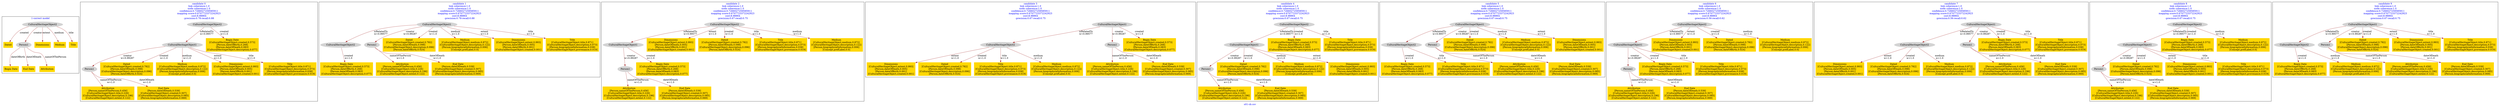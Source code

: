digraph n0 {
fontcolor="blue"
remincross="true"
label="s01-cb.csv"
subgraph cluster_0 {
label="1-correct model"
n2[style="filled",color="white",fillcolor="lightgray",label="CulturalHeritageObject2"];
n3[shape="plaintext",style="filled",fillcolor="gold",label="Dated"];
n4[style="filled",color="white",fillcolor="lightgray",label="Person1"];
n5[shape="plaintext",style="filled",fillcolor="gold",label="Dimensions"];
n6[shape="plaintext",style="filled",fillcolor="gold",label="Medium"];
n7[shape="plaintext",style="filled",fillcolor="gold",label="Title"];
n8[shape="plaintext",style="filled",fillcolor="gold",label="Begin Date"];
n9[shape="plaintext",style="filled",fillcolor="gold",label="End Date"];
n10[shape="plaintext",style="filled",fillcolor="gold",label="Attribution"];
}
subgraph cluster_1 {
label="candidate 0\nlink coherence:1.0\nnode coherence:1.0\nconfidence:0.7266027259585911\nmapping score:0.6707723372242923\ncost:8.98864\n-precision:0.78-recall:0.88"
n12[style="filled",color="white",fillcolor="lightgray",label="CulturalHeritageObject1"];
n13[style="filled",color="white",fillcolor="lightgray",label="Person1"];
n14[style="filled",color="white",fillcolor="lightgray",label="CulturalHeritageObject2"];
n15[shape="plaintext",style="filled",fillcolor="gold",label="Begin Date\n[CulturalHeritageObject,created,0.573]\n[Person,dateOfBirth,0.268]\n[Person,dateOfDeath,0.083]\n[CulturalHeritageObject,description,0.077]"];
n16[shape="plaintext",style="filled",fillcolor="gold",label="Dated\n[CulturalHeritageObject,created,0.782]\n[Person,dateOfDeath,0.098]\n[CulturalHeritageObject,description,0.096]\n[Person,dateOfBirth,0.024]"];
n17[shape="plaintext",style="filled",fillcolor="gold",label="Medium\n[CulturalHeritageObject,medium,0.872]\n[CulturalHeritageObject,description,0.122]\n[Person,biographicalInformation,0.006]\n[Concept,prefLabel,0.0]"];
n18[shape="plaintext",style="filled",fillcolor="gold",label="Attribution\n[Person,nameOfThePerson,0.456]\n[CulturalHeritageObject,title,0.226]\n[CulturalHeritageObject,description,0.196]\n[CulturalHeritageObject,extent,0.122]"];
n19[shape="plaintext",style="filled",fillcolor="gold",label="End Date\n[Person,dateOfDeath,0.539]\n[CulturalHeritageObject,created,0.307]\n[CulturalHeritageObject,description,0.085]\n[Person,biographicalInformation,0.069]"];
n20[shape="plaintext",style="filled",fillcolor="gold",label="Dimensions\n[CulturalHeritageObject,extent,0.993]\n[Person,dateOfDeath,0.005]\n[Person,dateOfBirth,0.001]\n[CulturalHeritageObject,created,0.001]"];
n21[shape="plaintext",style="filled",fillcolor="gold",label="Title\n[CulturalHeritageObject,title,0.871]\n[CulturalHeritageObject,description,0.073]\n[Person,biographicalInformation,0.038]\n[CulturalHeritageObject,provenance,0.019]"];
}
subgraph cluster_2 {
label="candidate 1\nlink coherence:1.0\nnode coherence:1.0\nconfidence:0.7266027259585911\nmapping score:0.6707723372242923\ncost:8.98864\n-precision:0.78-recall:0.88"
n23[style="filled",color="white",fillcolor="lightgray",label="CulturalHeritageObject1"];
n24[style="filled",color="white",fillcolor="lightgray",label="CulturalHeritageObject2"];
n25[style="filled",color="white",fillcolor="lightgray",label="Person1"];
n26[shape="plaintext",style="filled",fillcolor="gold",label="Begin Date\n[CulturalHeritageObject,created,0.573]\n[Person,dateOfBirth,0.268]\n[Person,dateOfDeath,0.083]\n[CulturalHeritageObject,description,0.077]"];
n27[shape="plaintext",style="filled",fillcolor="gold",label="Dated\n[CulturalHeritageObject,created,0.782]\n[Person,dateOfDeath,0.098]\n[CulturalHeritageObject,description,0.096]\n[Person,dateOfBirth,0.024]"];
n28[shape="plaintext",style="filled",fillcolor="gold",label="Medium\n[CulturalHeritageObject,medium,0.872]\n[CulturalHeritageObject,description,0.122]\n[Person,biographicalInformation,0.006]\n[Concept,prefLabel,0.0]"];
n29[shape="plaintext",style="filled",fillcolor="gold",label="Attribution\n[Person,nameOfThePerson,0.456]\n[CulturalHeritageObject,title,0.226]\n[CulturalHeritageObject,description,0.196]\n[CulturalHeritageObject,extent,0.122]"];
n30[shape="plaintext",style="filled",fillcolor="gold",label="End Date\n[Person,dateOfDeath,0.539]\n[CulturalHeritageObject,created,0.307]\n[CulturalHeritageObject,description,0.085]\n[Person,biographicalInformation,0.069]"];
n31[shape="plaintext",style="filled",fillcolor="gold",label="Dimensions\n[CulturalHeritageObject,extent,0.993]\n[Person,dateOfDeath,0.005]\n[Person,dateOfBirth,0.001]\n[CulturalHeritageObject,created,0.001]"];
n32[shape="plaintext",style="filled",fillcolor="gold",label="Title\n[CulturalHeritageObject,title,0.871]\n[CulturalHeritageObject,description,0.073]\n[Person,biographicalInformation,0.038]\n[CulturalHeritageObject,provenance,0.019]"];
}
subgraph cluster_3 {
label="candidate 2\nlink coherence:1.0\nnode coherence:1.0\nconfidence:0.7266027259585911\nmapping score:0.6707723372242923\ncost:8.98864\n-precision:0.67-recall:0.75"
n34[style="filled",color="white",fillcolor="lightgray",label="CulturalHeritageObject1"];
n35[style="filled",color="white",fillcolor="lightgray",label="Person1"];
n36[style="filled",color="white",fillcolor="lightgray",label="CulturalHeritageObject2"];
n37[shape="plaintext",style="filled",fillcolor="gold",label="Dimensions\n[CulturalHeritageObject,extent,0.993]\n[Person,dateOfDeath,0.005]\n[Person,dateOfBirth,0.001]\n[CulturalHeritageObject,created,0.001]"];
n38[shape="plaintext",style="filled",fillcolor="gold",label="Begin Date\n[CulturalHeritageObject,created,0.573]\n[Person,dateOfBirth,0.268]\n[Person,dateOfDeath,0.083]\n[CulturalHeritageObject,description,0.077]"];
n39[shape="plaintext",style="filled",fillcolor="gold",label="Dated\n[CulturalHeritageObject,created,0.782]\n[Person,dateOfDeath,0.098]\n[CulturalHeritageObject,description,0.096]\n[Person,dateOfBirth,0.024]"];
n40[shape="plaintext",style="filled",fillcolor="gold",label="Title\n[CulturalHeritageObject,title,0.871]\n[CulturalHeritageObject,description,0.073]\n[Person,biographicalInformation,0.038]\n[CulturalHeritageObject,provenance,0.019]"];
n41[shape="plaintext",style="filled",fillcolor="gold",label="Attribution\n[Person,nameOfThePerson,0.456]\n[CulturalHeritageObject,title,0.226]\n[CulturalHeritageObject,description,0.196]\n[CulturalHeritageObject,extent,0.122]"];
n42[shape="plaintext",style="filled",fillcolor="gold",label="End Date\n[Person,dateOfDeath,0.539]\n[CulturalHeritageObject,created,0.307]\n[CulturalHeritageObject,description,0.085]\n[Person,biographicalInformation,0.069]"];
n43[shape="plaintext",style="filled",fillcolor="gold",label="Medium\n[CulturalHeritageObject,medium,0.872]\n[CulturalHeritageObject,description,0.122]\n[Person,biographicalInformation,0.006]\n[Concept,prefLabel,0.0]"];
}
subgraph cluster_4 {
label="candidate 3\nlink coherence:1.0\nnode coherence:1.0\nconfidence:0.7266027259585911\nmapping score:0.6707723372242923\ncost:8.98864\n-precision:0.67-recall:0.75"
n45[style="filled",color="white",fillcolor="lightgray",label="CulturalHeritageObject1"];
n46[style="filled",color="white",fillcolor="lightgray",label="CulturalHeritageObject2"];
n47[style="filled",color="white",fillcolor="lightgray",label="Person1"];
n48[shape="plaintext",style="filled",fillcolor="gold",label="Dimensions\n[CulturalHeritageObject,extent,0.993]\n[Person,dateOfDeath,0.005]\n[Person,dateOfBirth,0.001]\n[CulturalHeritageObject,created,0.001]"];
n49[shape="plaintext",style="filled",fillcolor="gold",label="Begin Date\n[CulturalHeritageObject,created,0.573]\n[Person,dateOfBirth,0.268]\n[Person,dateOfDeath,0.083]\n[CulturalHeritageObject,description,0.077]"];
n50[shape="plaintext",style="filled",fillcolor="gold",label="Dated\n[CulturalHeritageObject,created,0.782]\n[Person,dateOfDeath,0.098]\n[CulturalHeritageObject,description,0.096]\n[Person,dateOfBirth,0.024]"];
n51[shape="plaintext",style="filled",fillcolor="gold",label="Title\n[CulturalHeritageObject,title,0.871]\n[CulturalHeritageObject,description,0.073]\n[Person,biographicalInformation,0.038]\n[CulturalHeritageObject,provenance,0.019]"];
n52[shape="plaintext",style="filled",fillcolor="gold",label="Attribution\n[Person,nameOfThePerson,0.456]\n[CulturalHeritageObject,title,0.226]\n[CulturalHeritageObject,description,0.196]\n[CulturalHeritageObject,extent,0.122]"];
n53[shape="plaintext",style="filled",fillcolor="gold",label="End Date\n[Person,dateOfDeath,0.539]\n[CulturalHeritageObject,created,0.307]\n[CulturalHeritageObject,description,0.085]\n[Person,biographicalInformation,0.069]"];
n54[shape="plaintext",style="filled",fillcolor="gold",label="Medium\n[CulturalHeritageObject,medium,0.872]\n[CulturalHeritageObject,description,0.122]\n[Person,biographicalInformation,0.006]\n[Concept,prefLabel,0.0]"];
}
subgraph cluster_5 {
label="candidate 4\nlink coherence:1.0\nnode coherence:1.0\nconfidence:0.7266027259585911\nmapping score:0.6707723372242923\ncost:8.98864\n-precision:0.67-recall:0.75"
n56[style="filled",color="white",fillcolor="lightgray",label="CulturalHeritageObject1"];
n57[style="filled",color="white",fillcolor="lightgray",label="Person1"];
n58[style="filled",color="white",fillcolor="lightgray",label="CulturalHeritageObject2"];
n59[shape="plaintext",style="filled",fillcolor="gold",label="Begin Date\n[CulturalHeritageObject,created,0.573]\n[Person,dateOfBirth,0.268]\n[Person,dateOfDeath,0.083]\n[CulturalHeritageObject,description,0.077]"];
n60[shape="plaintext",style="filled",fillcolor="gold",label="Dated\n[CulturalHeritageObject,created,0.782]\n[Person,dateOfDeath,0.098]\n[CulturalHeritageObject,description,0.096]\n[Person,dateOfBirth,0.024]"];
n61[shape="plaintext",style="filled",fillcolor="gold",label="Title\n[CulturalHeritageObject,title,0.871]\n[CulturalHeritageObject,description,0.073]\n[Person,biographicalInformation,0.038]\n[CulturalHeritageObject,provenance,0.019]"];
n62[shape="plaintext",style="filled",fillcolor="gold",label="Medium\n[CulturalHeritageObject,medium,0.872]\n[CulturalHeritageObject,description,0.122]\n[Person,biographicalInformation,0.006]\n[Concept,prefLabel,0.0]"];
n63[shape="plaintext",style="filled",fillcolor="gold",label="Attribution\n[Person,nameOfThePerson,0.456]\n[CulturalHeritageObject,title,0.226]\n[CulturalHeritageObject,description,0.196]\n[CulturalHeritageObject,extent,0.122]"];
n64[shape="plaintext",style="filled",fillcolor="gold",label="End Date\n[Person,dateOfDeath,0.539]\n[CulturalHeritageObject,created,0.307]\n[CulturalHeritageObject,description,0.085]\n[Person,biographicalInformation,0.069]"];
n65[shape="plaintext",style="filled",fillcolor="gold",label="Dimensions\n[CulturalHeritageObject,extent,0.993]\n[Person,dateOfDeath,0.005]\n[Person,dateOfBirth,0.001]\n[CulturalHeritageObject,created,0.001]"];
}
subgraph cluster_6 {
label="candidate 5\nlink coherence:1.0\nnode coherence:1.0\nconfidence:0.7266027259585911\nmapping score:0.6707723372242923\ncost:8.98864\n-precision:0.67-recall:0.75"
n67[style="filled",color="white",fillcolor="lightgray",label="CulturalHeritageObject1"];
n68[style="filled",color="white",fillcolor="lightgray",label="CulturalHeritageObject2"];
n69[style="filled",color="white",fillcolor="lightgray",label="Person1"];
n70[shape="plaintext",style="filled",fillcolor="gold",label="Begin Date\n[CulturalHeritageObject,created,0.573]\n[Person,dateOfBirth,0.268]\n[Person,dateOfDeath,0.083]\n[CulturalHeritageObject,description,0.077]"];
n71[shape="plaintext",style="filled",fillcolor="gold",label="Dated\n[CulturalHeritageObject,created,0.782]\n[Person,dateOfDeath,0.098]\n[CulturalHeritageObject,description,0.096]\n[Person,dateOfBirth,0.024]"];
n72[shape="plaintext",style="filled",fillcolor="gold",label="Title\n[CulturalHeritageObject,title,0.871]\n[CulturalHeritageObject,description,0.073]\n[Person,biographicalInformation,0.038]\n[CulturalHeritageObject,provenance,0.019]"];
n73[shape="plaintext",style="filled",fillcolor="gold",label="Medium\n[CulturalHeritageObject,medium,0.872]\n[CulturalHeritageObject,description,0.122]\n[Person,biographicalInformation,0.006]\n[Concept,prefLabel,0.0]"];
n74[shape="plaintext",style="filled",fillcolor="gold",label="Attribution\n[Person,nameOfThePerson,0.456]\n[CulturalHeritageObject,title,0.226]\n[CulturalHeritageObject,description,0.196]\n[CulturalHeritageObject,extent,0.122]"];
n75[shape="plaintext",style="filled",fillcolor="gold",label="End Date\n[Person,dateOfDeath,0.539]\n[CulturalHeritageObject,created,0.307]\n[CulturalHeritageObject,description,0.085]\n[Person,biographicalInformation,0.069]"];
n76[shape="plaintext",style="filled",fillcolor="gold",label="Dimensions\n[CulturalHeritageObject,extent,0.993]\n[Person,dateOfDeath,0.005]\n[Person,dateOfBirth,0.001]\n[CulturalHeritageObject,created,0.001]"];
}
subgraph cluster_7 {
label="candidate 6\nlink coherence:1.0\nnode coherence:1.0\nconfidence:0.7266027259585911\nmapping score:0.6707723372242923\ncost:8.98864\n-precision:0.56-recall:0.62"
n78[style="filled",color="white",fillcolor="lightgray",label="CulturalHeritageObject1"];
n79[style="filled",color="white",fillcolor="lightgray",label="Person1"];
n80[style="filled",color="white",fillcolor="lightgray",label="CulturalHeritageObject2"];
n81[shape="plaintext",style="filled",fillcolor="gold",label="Dimensions\n[CulturalHeritageObject,extent,0.993]\n[Person,dateOfDeath,0.005]\n[Person,dateOfBirth,0.001]\n[CulturalHeritageObject,created,0.001]"];
n82[shape="plaintext",style="filled",fillcolor="gold",label="Begin Date\n[CulturalHeritageObject,created,0.573]\n[Person,dateOfBirth,0.268]\n[Person,dateOfDeath,0.083]\n[CulturalHeritageObject,description,0.077]"];
n83[shape="plaintext",style="filled",fillcolor="gold",label="Dated\n[CulturalHeritageObject,created,0.782]\n[Person,dateOfDeath,0.098]\n[CulturalHeritageObject,description,0.096]\n[Person,dateOfBirth,0.024]"];
n84[shape="plaintext",style="filled",fillcolor="gold",label="Attribution\n[Person,nameOfThePerson,0.456]\n[CulturalHeritageObject,title,0.226]\n[CulturalHeritageObject,description,0.196]\n[CulturalHeritageObject,extent,0.122]"];
n85[shape="plaintext",style="filled",fillcolor="gold",label="End Date\n[Person,dateOfDeath,0.539]\n[CulturalHeritageObject,created,0.307]\n[CulturalHeritageObject,description,0.085]\n[Person,biographicalInformation,0.069]"];
n86[shape="plaintext",style="filled",fillcolor="gold",label="Medium\n[CulturalHeritageObject,medium,0.872]\n[CulturalHeritageObject,description,0.122]\n[Person,biographicalInformation,0.006]\n[Concept,prefLabel,0.0]"];
n87[shape="plaintext",style="filled",fillcolor="gold",label="Title\n[CulturalHeritageObject,title,0.871]\n[CulturalHeritageObject,description,0.073]\n[Person,biographicalInformation,0.038]\n[CulturalHeritageObject,provenance,0.019]"];
}
subgraph cluster_8 {
label="candidate 7\nlink coherence:1.0\nnode coherence:1.0\nconfidence:0.7266027259585911\nmapping score:0.6707723372242923\ncost:8.98864\n-precision:0.56-recall:0.62"
n89[style="filled",color="white",fillcolor="lightgray",label="CulturalHeritageObject1"];
n90[style="filled",color="white",fillcolor="lightgray",label="CulturalHeritageObject2"];
n91[style="filled",color="white",fillcolor="lightgray",label="Person1"];
n92[shape="plaintext",style="filled",fillcolor="gold",label="Dimensions\n[CulturalHeritageObject,extent,0.993]\n[Person,dateOfDeath,0.005]\n[Person,dateOfBirth,0.001]\n[CulturalHeritageObject,created,0.001]"];
n93[shape="plaintext",style="filled",fillcolor="gold",label="Begin Date\n[CulturalHeritageObject,created,0.573]\n[Person,dateOfBirth,0.268]\n[Person,dateOfDeath,0.083]\n[CulturalHeritageObject,description,0.077]"];
n94[shape="plaintext",style="filled",fillcolor="gold",label="Dated\n[CulturalHeritageObject,created,0.782]\n[Person,dateOfDeath,0.098]\n[CulturalHeritageObject,description,0.096]\n[Person,dateOfBirth,0.024]"];
n95[shape="plaintext",style="filled",fillcolor="gold",label="Attribution\n[Person,nameOfThePerson,0.456]\n[CulturalHeritageObject,title,0.226]\n[CulturalHeritageObject,description,0.196]\n[CulturalHeritageObject,extent,0.122]"];
n96[shape="plaintext",style="filled",fillcolor="gold",label="End Date\n[Person,dateOfDeath,0.539]\n[CulturalHeritageObject,created,0.307]\n[CulturalHeritageObject,description,0.085]\n[Person,biographicalInformation,0.069]"];
n97[shape="plaintext",style="filled",fillcolor="gold",label="Medium\n[CulturalHeritageObject,medium,0.872]\n[CulturalHeritageObject,description,0.122]\n[Person,biographicalInformation,0.006]\n[Concept,prefLabel,0.0]"];
n98[shape="plaintext",style="filled",fillcolor="gold",label="Title\n[CulturalHeritageObject,title,0.871]\n[CulturalHeritageObject,description,0.073]\n[Person,biographicalInformation,0.038]\n[CulturalHeritageObject,provenance,0.019]"];
}
subgraph cluster_9 {
label="candidate 8\nlink coherence:1.0\nnode coherence:1.0\nconfidence:0.7266027259585911\nmapping score:0.6707723372242923\ncost:8.98864\n-precision:0.67-recall:0.75"
n100[style="filled",color="white",fillcolor="lightgray",label="CulturalHeritageObject1"];
n101[style="filled",color="white",fillcolor="lightgray",label="Person1"];
n102[style="filled",color="white",fillcolor="lightgray",label="CulturalHeritageObject2"];
n103[shape="plaintext",style="filled",fillcolor="gold",label="Begin Date\n[CulturalHeritageObject,created,0.573]\n[Person,dateOfBirth,0.268]\n[Person,dateOfDeath,0.083]\n[CulturalHeritageObject,description,0.077]"];
n104[shape="plaintext",style="filled",fillcolor="gold",label="Dated\n[CulturalHeritageObject,created,0.782]\n[Person,dateOfDeath,0.098]\n[CulturalHeritageObject,description,0.096]\n[Person,dateOfBirth,0.024]"];
n105[shape="plaintext",style="filled",fillcolor="gold",label="Attribution\n[Person,nameOfThePerson,0.456]\n[CulturalHeritageObject,title,0.226]\n[CulturalHeritageObject,description,0.196]\n[CulturalHeritageObject,extent,0.122]"];
n106[shape="plaintext",style="filled",fillcolor="gold",label="End Date\n[Person,dateOfDeath,0.539]\n[CulturalHeritageObject,created,0.307]\n[CulturalHeritageObject,description,0.085]\n[Person,biographicalInformation,0.069]"];
n107[shape="plaintext",style="filled",fillcolor="gold",label="Medium\n[CulturalHeritageObject,medium,0.872]\n[CulturalHeritageObject,description,0.122]\n[Person,biographicalInformation,0.006]\n[Concept,prefLabel,0.0]"];
n108[shape="plaintext",style="filled",fillcolor="gold",label="Dimensions\n[CulturalHeritageObject,extent,0.993]\n[Person,dateOfDeath,0.005]\n[Person,dateOfBirth,0.001]\n[CulturalHeritageObject,created,0.001]"];
n109[shape="plaintext",style="filled",fillcolor="gold",label="Title\n[CulturalHeritageObject,title,0.871]\n[CulturalHeritageObject,description,0.073]\n[Person,biographicalInformation,0.038]\n[CulturalHeritageObject,provenance,0.019]"];
}
subgraph cluster_10 {
label="candidate 9\nlink coherence:1.0\nnode coherence:1.0\nconfidence:0.7266027259585911\nmapping score:0.6707723372242923\ncost:8.98864\n-precision:0.67-recall:0.75"
n111[style="filled",color="white",fillcolor="lightgray",label="CulturalHeritageObject1"];
n112[style="filled",color="white",fillcolor="lightgray",label="CulturalHeritageObject2"];
n113[style="filled",color="white",fillcolor="lightgray",label="Person1"];
n114[shape="plaintext",style="filled",fillcolor="gold",label="Begin Date\n[CulturalHeritageObject,created,0.573]\n[Person,dateOfBirth,0.268]\n[Person,dateOfDeath,0.083]\n[CulturalHeritageObject,description,0.077]"];
n115[shape="plaintext",style="filled",fillcolor="gold",label="Dated\n[CulturalHeritageObject,created,0.782]\n[Person,dateOfDeath,0.098]\n[CulturalHeritageObject,description,0.096]\n[Person,dateOfBirth,0.024]"];
n116[shape="plaintext",style="filled",fillcolor="gold",label="Attribution\n[Person,nameOfThePerson,0.456]\n[CulturalHeritageObject,title,0.226]\n[CulturalHeritageObject,description,0.196]\n[CulturalHeritageObject,extent,0.122]"];
n117[shape="plaintext",style="filled",fillcolor="gold",label="End Date\n[Person,dateOfDeath,0.539]\n[CulturalHeritageObject,created,0.307]\n[CulturalHeritageObject,description,0.085]\n[Person,biographicalInformation,0.069]"];
n118[shape="plaintext",style="filled",fillcolor="gold",label="Medium\n[CulturalHeritageObject,medium,0.872]\n[CulturalHeritageObject,description,0.122]\n[Person,biographicalInformation,0.006]\n[Concept,prefLabel,0.0]"];
n119[shape="plaintext",style="filled",fillcolor="gold",label="Dimensions\n[CulturalHeritageObject,extent,0.993]\n[Person,dateOfDeath,0.005]\n[Person,dateOfBirth,0.001]\n[CulturalHeritageObject,created,0.001]"];
n120[shape="plaintext",style="filled",fillcolor="gold",label="Title\n[CulturalHeritageObject,title,0.871]\n[CulturalHeritageObject,description,0.073]\n[Person,biographicalInformation,0.038]\n[CulturalHeritageObject,provenance,0.019]"];
}
n2 -> n3[color="brown",fontcolor="black",label="created"]
n2 -> n4[color="brown",fontcolor="black",label="creator"]
n2 -> n5[color="brown",fontcolor="black",label="extent"]
n2 -> n6[color="brown",fontcolor="black",label="medium"]
n2 -> n7[color="brown",fontcolor="black",label="title"]
n4 -> n8[color="brown",fontcolor="black",label="dateOfBirth"]
n4 -> n9[color="brown",fontcolor="black",label="dateOfDeath"]
n4 -> n10[color="brown",fontcolor="black",label="nameOfThePerson"]
n12 -> n13[color="brown",fontcolor="black",label="creator\nw=0.99287"]
n14 -> n12[color="brown",fontcolor="black",label="isRelatedTo\nw=0.99577"]
n14 -> n15[color="brown",fontcolor="black",label="created\nw=1.0"]
n12 -> n16[color="brown",fontcolor="black",label="created\nw=1.0"]
n12 -> n17[color="brown",fontcolor="black",label="medium\nw=1.0"]
n13 -> n18[color="brown",fontcolor="black",label="nameOfThePerson\nw=1.0"]
n13 -> n19[color="brown",fontcolor="black",label="dateOfDeath\nw=1.0"]
n12 -> n20[color="brown",fontcolor="black",label="extent\nw=1.0"]
n12 -> n21[color="brown",fontcolor="black",label="title\nw=1.0"]
n23 -> n24[color="brown",fontcolor="black",label="isRelatedTo\nw=0.99577"]
n23 -> n25[color="brown",fontcolor="black",label="creator\nw=0.99287"]
n24 -> n26[color="brown",fontcolor="black",label="created\nw=1.0"]
n23 -> n27[color="brown",fontcolor="black",label="created\nw=1.0"]
n23 -> n28[color="brown",fontcolor="black",label="medium\nw=1.0"]
n25 -> n29[color="brown",fontcolor="black",label="nameOfThePerson\nw=1.0"]
n25 -> n30[color="brown",fontcolor="black",label="dateOfDeath\nw=1.0"]
n23 -> n31[color="brown",fontcolor="black",label="extent\nw=1.0"]
n23 -> n32[color="brown",fontcolor="black",label="title\nw=1.0"]
n34 -> n35[color="brown",fontcolor="black",label="creator\nw=0.99287"]
n36 -> n34[color="brown",fontcolor="black",label="isRelatedTo\nw=0.99577"]
n36 -> n37[color="brown",fontcolor="black",label="extent\nw=1.0"]
n34 -> n38[color="brown",fontcolor="black",label="created\nw=1.0"]
n36 -> n39[color="brown",fontcolor="black",label="created\nw=1.0"]
n36 -> n40[color="brown",fontcolor="black",label="title\nw=1.0"]
n35 -> n41[color="brown",fontcolor="black",label="nameOfThePerson\nw=1.0"]
n35 -> n42[color="brown",fontcolor="black",label="dateOfDeath\nw=1.0"]
n36 -> n43[color="brown",fontcolor="black",label="medium\nw=1.0"]
n45 -> n46[color="brown",fontcolor="black",label="isRelatedTo\nw=0.99577"]
n45 -> n47[color="brown",fontcolor="black",label="creator\nw=0.99287"]
n46 -> n48[color="brown",fontcolor="black",label="extent\nw=1.0"]
n45 -> n49[color="brown",fontcolor="black",label="created\nw=1.0"]
n46 -> n50[color="brown",fontcolor="black",label="created\nw=1.0"]
n46 -> n51[color="brown",fontcolor="black",label="title\nw=1.0"]
n47 -> n52[color="brown",fontcolor="black",label="nameOfThePerson\nw=1.0"]
n47 -> n53[color="brown",fontcolor="black",label="dateOfDeath\nw=1.0"]
n46 -> n54[color="brown",fontcolor="black",label="medium\nw=1.0"]
n56 -> n57[color="brown",fontcolor="black",label="creator\nw=0.99287"]
n58 -> n56[color="brown",fontcolor="black",label="isRelatedTo\nw=0.99577"]
n58 -> n59[color="brown",fontcolor="black",label="created\nw=1.0"]
n56 -> n60[color="brown",fontcolor="black",label="created\nw=1.0"]
n58 -> n61[color="brown",fontcolor="black",label="title\nw=1.0"]
n56 -> n62[color="brown",fontcolor="black",label="medium\nw=1.0"]
n57 -> n63[color="brown",fontcolor="black",label="nameOfThePerson\nw=1.0"]
n57 -> n64[color="brown",fontcolor="black",label="dateOfDeath\nw=1.0"]
n56 -> n65[color="brown",fontcolor="black",label="extent\nw=1.0"]
n67 -> n68[color="brown",fontcolor="black",label="isRelatedTo\nw=0.99577"]
n67 -> n69[color="brown",fontcolor="black",label="creator\nw=0.99287"]
n68 -> n70[color="brown",fontcolor="black",label="created\nw=1.0"]
n67 -> n71[color="brown",fontcolor="black",label="created\nw=1.0"]
n68 -> n72[color="brown",fontcolor="black",label="title\nw=1.0"]
n67 -> n73[color="brown",fontcolor="black",label="medium\nw=1.0"]
n69 -> n74[color="brown",fontcolor="black",label="nameOfThePerson\nw=1.0"]
n69 -> n75[color="brown",fontcolor="black",label="dateOfDeath\nw=1.0"]
n67 -> n76[color="brown",fontcolor="black",label="extent\nw=1.0"]
n78 -> n79[color="brown",fontcolor="black",label="creator\nw=0.99287"]
n80 -> n78[color="brown",fontcolor="black",label="isRelatedTo\nw=0.99577"]
n80 -> n81[color="brown",fontcolor="black",label="extent\nw=1.0"]
n78 -> n82[color="brown",fontcolor="black",label="created\nw=1.0"]
n80 -> n83[color="brown",fontcolor="black",label="created\nw=1.0"]
n79 -> n84[color="brown",fontcolor="black",label="nameOfThePerson\nw=1.0"]
n79 -> n85[color="brown",fontcolor="black",label="dateOfDeath\nw=1.0"]
n80 -> n86[color="brown",fontcolor="black",label="medium\nw=1.0"]
n78 -> n87[color="brown",fontcolor="black",label="title\nw=1.0"]
n89 -> n90[color="brown",fontcolor="black",label="isRelatedTo\nw=0.99577"]
n89 -> n91[color="brown",fontcolor="black",label="creator\nw=0.99287"]
n90 -> n92[color="brown",fontcolor="black",label="extent\nw=1.0"]
n89 -> n93[color="brown",fontcolor="black",label="created\nw=1.0"]
n90 -> n94[color="brown",fontcolor="black",label="created\nw=1.0"]
n91 -> n95[color="brown",fontcolor="black",label="nameOfThePerson\nw=1.0"]
n91 -> n96[color="brown",fontcolor="black",label="dateOfDeath\nw=1.0"]
n90 -> n97[color="brown",fontcolor="black",label="medium\nw=1.0"]
n89 -> n98[color="brown",fontcolor="black",label="title\nw=1.0"]
n100 -> n101[color="brown",fontcolor="black",label="creator\nw=0.99287"]
n102 -> n100[color="brown",fontcolor="black",label="isRelatedTo\nw=0.99577"]
n102 -> n103[color="brown",fontcolor="black",label="created\nw=1.0"]
n100 -> n104[color="brown",fontcolor="black",label="created\nw=1.0"]
n101 -> n105[color="brown",fontcolor="black",label="nameOfThePerson\nw=1.0"]
n101 -> n106[color="brown",fontcolor="black",label="dateOfDeath\nw=1.0"]
n102 -> n107[color="brown",fontcolor="black",label="medium\nw=1.0"]
n100 -> n108[color="brown",fontcolor="black",label="extent\nw=1.0"]
n100 -> n109[color="brown",fontcolor="black",label="title\nw=1.0"]
n111 -> n112[color="brown",fontcolor="black",label="isRelatedTo\nw=0.99577"]
n111 -> n113[color="brown",fontcolor="black",label="creator\nw=0.99287"]
n112 -> n114[color="brown",fontcolor="black",label="created\nw=1.0"]
n111 -> n115[color="brown",fontcolor="black",label="created\nw=1.0"]
n113 -> n116[color="brown",fontcolor="black",label="nameOfThePerson\nw=1.0"]
n113 -> n117[color="brown",fontcolor="black",label="dateOfDeath\nw=1.0"]
n112 -> n118[color="brown",fontcolor="black",label="medium\nw=1.0"]
n111 -> n119[color="brown",fontcolor="black",label="extent\nw=1.0"]
n111 -> n120[color="brown",fontcolor="black",label="title\nw=1.0"]
}
